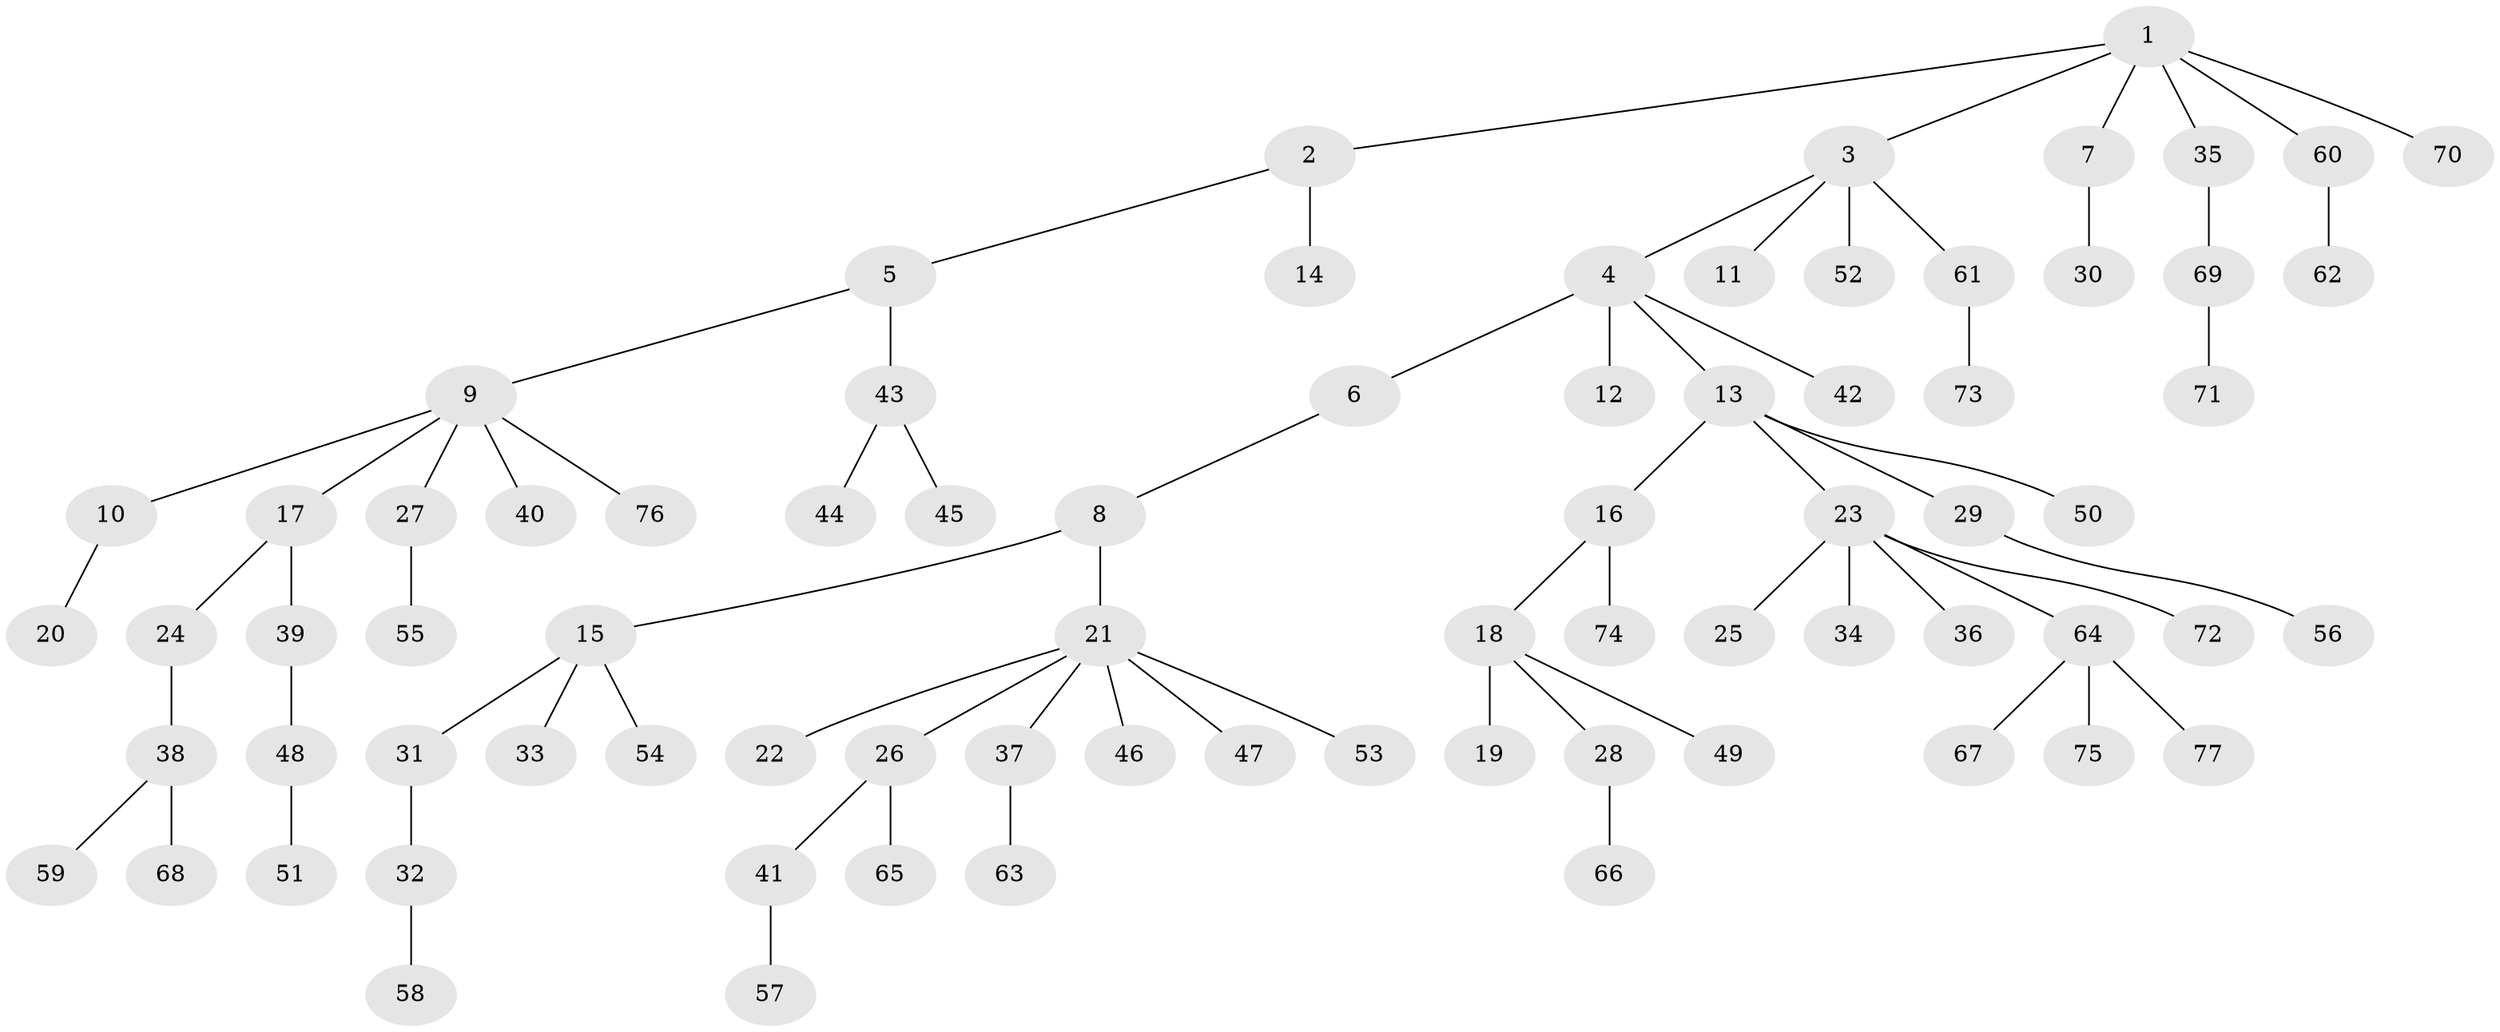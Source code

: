 // Generated by graph-tools (version 1.1) at 2025/26/03/09/25 03:26:33]
// undirected, 77 vertices, 76 edges
graph export_dot {
graph [start="1"]
  node [color=gray90,style=filled];
  1;
  2;
  3;
  4;
  5;
  6;
  7;
  8;
  9;
  10;
  11;
  12;
  13;
  14;
  15;
  16;
  17;
  18;
  19;
  20;
  21;
  22;
  23;
  24;
  25;
  26;
  27;
  28;
  29;
  30;
  31;
  32;
  33;
  34;
  35;
  36;
  37;
  38;
  39;
  40;
  41;
  42;
  43;
  44;
  45;
  46;
  47;
  48;
  49;
  50;
  51;
  52;
  53;
  54;
  55;
  56;
  57;
  58;
  59;
  60;
  61;
  62;
  63;
  64;
  65;
  66;
  67;
  68;
  69;
  70;
  71;
  72;
  73;
  74;
  75;
  76;
  77;
  1 -- 2;
  1 -- 3;
  1 -- 7;
  1 -- 35;
  1 -- 60;
  1 -- 70;
  2 -- 5;
  2 -- 14;
  3 -- 4;
  3 -- 11;
  3 -- 52;
  3 -- 61;
  4 -- 6;
  4 -- 12;
  4 -- 13;
  4 -- 42;
  5 -- 9;
  5 -- 43;
  6 -- 8;
  7 -- 30;
  8 -- 15;
  8 -- 21;
  9 -- 10;
  9 -- 17;
  9 -- 27;
  9 -- 40;
  9 -- 76;
  10 -- 20;
  13 -- 16;
  13 -- 23;
  13 -- 29;
  13 -- 50;
  15 -- 31;
  15 -- 33;
  15 -- 54;
  16 -- 18;
  16 -- 74;
  17 -- 24;
  17 -- 39;
  18 -- 19;
  18 -- 28;
  18 -- 49;
  21 -- 22;
  21 -- 26;
  21 -- 37;
  21 -- 46;
  21 -- 47;
  21 -- 53;
  23 -- 25;
  23 -- 34;
  23 -- 36;
  23 -- 64;
  23 -- 72;
  24 -- 38;
  26 -- 41;
  26 -- 65;
  27 -- 55;
  28 -- 66;
  29 -- 56;
  31 -- 32;
  32 -- 58;
  35 -- 69;
  37 -- 63;
  38 -- 59;
  38 -- 68;
  39 -- 48;
  41 -- 57;
  43 -- 44;
  43 -- 45;
  48 -- 51;
  60 -- 62;
  61 -- 73;
  64 -- 67;
  64 -- 75;
  64 -- 77;
  69 -- 71;
}
